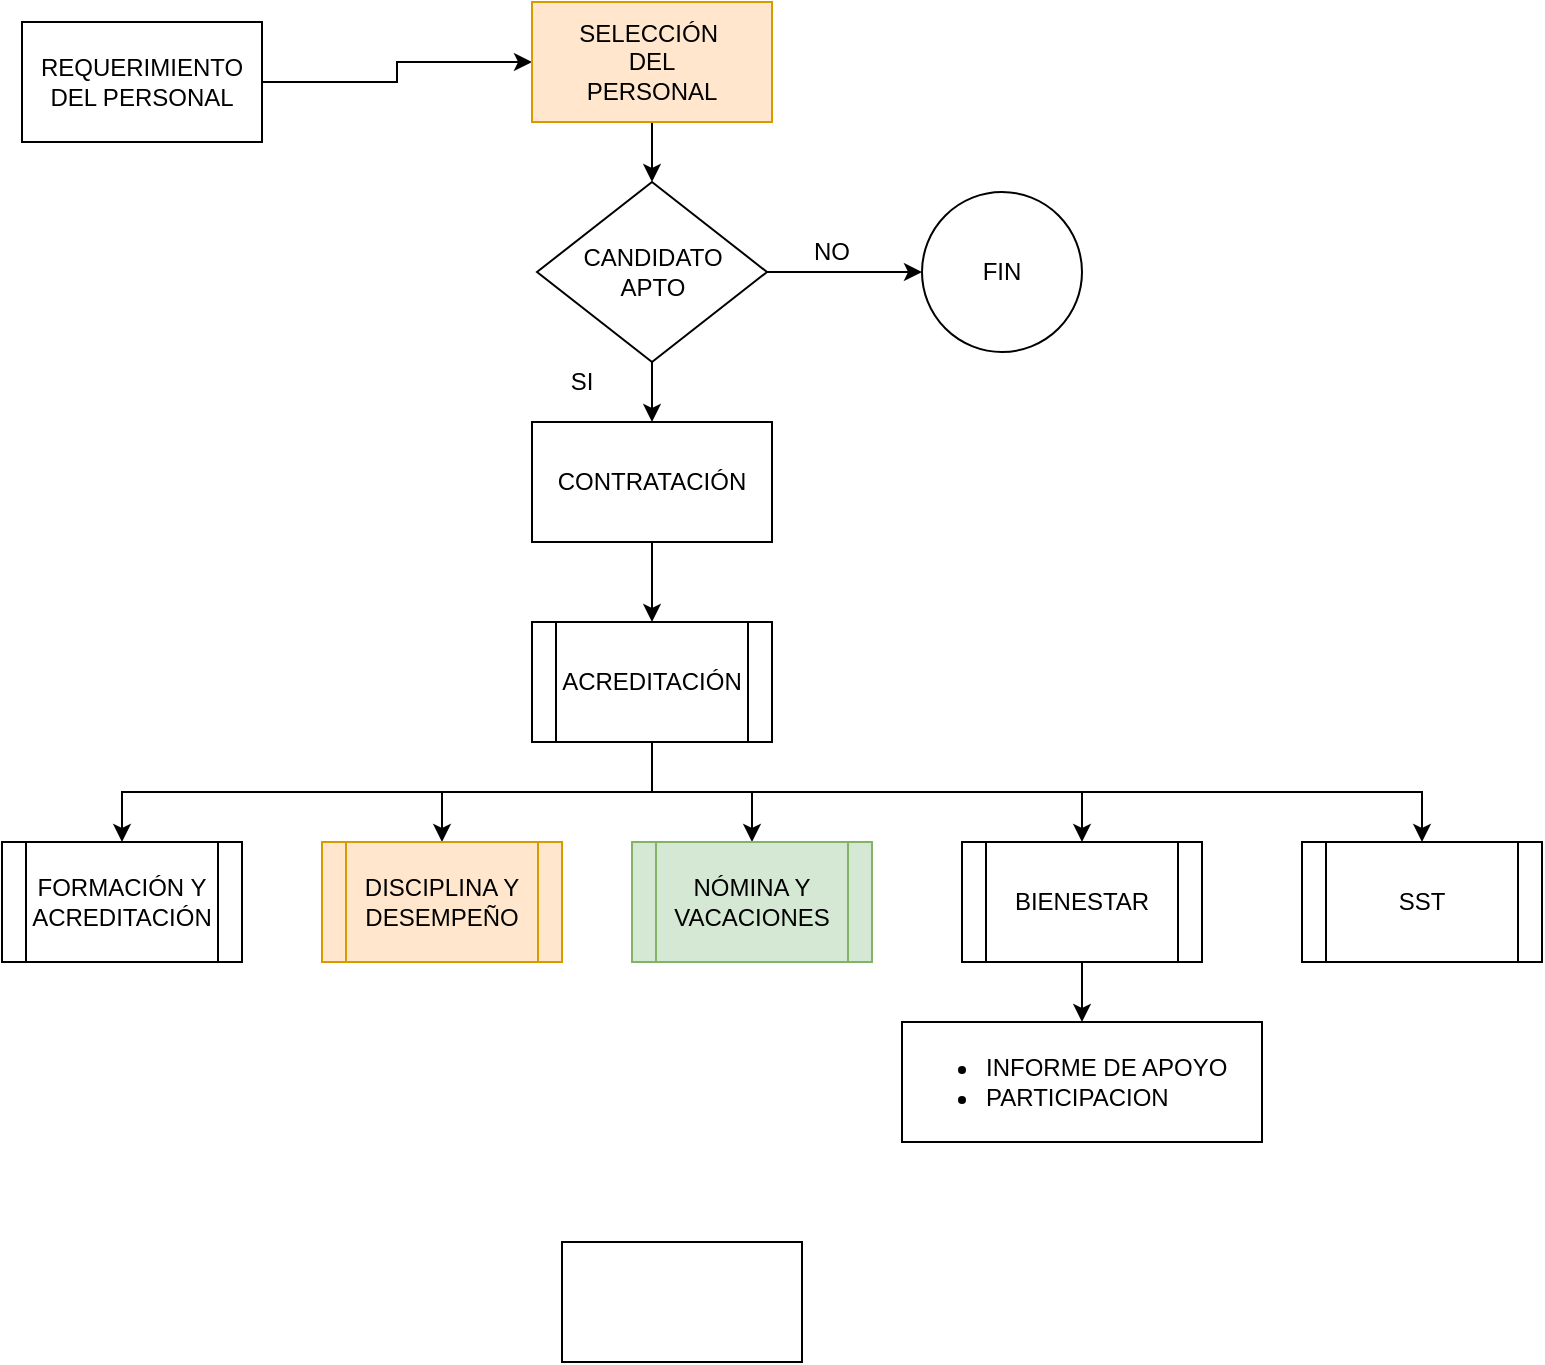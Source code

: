 <mxfile version="20.2.2" type="github">
  <diagram id="T0ilVsNC7wKxDNPLaUD6" name="Page-1">
    <mxGraphModel dx="1426" dy="801" grid="1" gridSize="10" guides="1" tooltips="1" connect="1" arrows="1" fold="1" page="1" pageScale="1" pageWidth="850" pageHeight="1100" math="0" shadow="0">
      <root>
        <mxCell id="0" />
        <mxCell id="1" parent="0" />
        <mxCell id="-1c-Uow--uqYdpP_RSEN-9" style="edgeStyle=orthogonalEdgeStyle;rounded=0;orthogonalLoop=1;jettySize=auto;html=1;exitX=1;exitY=0.5;exitDx=0;exitDy=0;" parent="1" source="-1c-Uow--uqYdpP_RSEN-1" target="-1c-Uow--uqYdpP_RSEN-8" edge="1">
          <mxGeometry relative="1" as="geometry" />
        </mxCell>
        <mxCell id="-1c-Uow--uqYdpP_RSEN-1" value="REQUERIMIENTO DEL PERSONAL" style="rounded=0;whiteSpace=wrap;html=1;" parent="1" vertex="1">
          <mxGeometry x="60" y="130" width="120" height="60" as="geometry" />
        </mxCell>
        <mxCell id="-1c-Uow--uqYdpP_RSEN-11" style="edgeStyle=orthogonalEdgeStyle;rounded=0;orthogonalLoop=1;jettySize=auto;html=1;exitX=1;exitY=0.5;exitDx=0;exitDy=0;" parent="1" source="-1c-Uow--uqYdpP_RSEN-2" target="-1c-Uow--uqYdpP_RSEN-4" edge="1">
          <mxGeometry relative="1" as="geometry" />
        </mxCell>
        <mxCell id="-1c-Uow--uqYdpP_RSEN-12" style="edgeStyle=orthogonalEdgeStyle;rounded=0;orthogonalLoop=1;jettySize=auto;html=1;exitX=0.5;exitY=1;exitDx=0;exitDy=0;entryX=0.5;entryY=0;entryDx=0;entryDy=0;" parent="1" source="-1c-Uow--uqYdpP_RSEN-2" target="-1c-Uow--uqYdpP_RSEN-6" edge="1">
          <mxGeometry relative="1" as="geometry" />
        </mxCell>
        <mxCell id="-1c-Uow--uqYdpP_RSEN-2" value="CANDIDATO&lt;br&gt;APTO" style="rhombus;whiteSpace=wrap;html=1;" parent="1" vertex="1">
          <mxGeometry x="317.5" y="210" width="115" height="90" as="geometry" />
        </mxCell>
        <mxCell id="-1c-Uow--uqYdpP_RSEN-4" value="FIN" style="ellipse;whiteSpace=wrap;html=1;aspect=fixed;" parent="1" vertex="1">
          <mxGeometry x="510" y="215" width="80" height="80" as="geometry" />
        </mxCell>
        <mxCell id="bKaEDpMlJGmUdyzLtjko-1" style="edgeStyle=orthogonalEdgeStyle;rounded=0;orthogonalLoop=1;jettySize=auto;html=1;exitX=0.5;exitY=1;exitDx=0;exitDy=0;entryX=0.5;entryY=0;entryDx=0;entryDy=0;" edge="1" parent="1" source="-1c-Uow--uqYdpP_RSEN-6" target="-1c-Uow--uqYdpP_RSEN-7">
          <mxGeometry relative="1" as="geometry" />
        </mxCell>
        <mxCell id="-1c-Uow--uqYdpP_RSEN-6" value="CONTRATACIÓN" style="rounded=0;whiteSpace=wrap;html=1;" parent="1" vertex="1">
          <mxGeometry x="315" y="330" width="120" height="60" as="geometry" />
        </mxCell>
        <mxCell id="bKaEDpMlJGmUdyzLtjko-2" style="edgeStyle=orthogonalEdgeStyle;rounded=0;orthogonalLoop=1;jettySize=auto;html=1;exitX=0.5;exitY=1;exitDx=0;exitDy=0;entryX=0.5;entryY=0;entryDx=0;entryDy=0;" edge="1" parent="1" source="-1c-Uow--uqYdpP_RSEN-7" target="-1c-Uow--uqYdpP_RSEN-24">
          <mxGeometry relative="1" as="geometry" />
        </mxCell>
        <mxCell id="bKaEDpMlJGmUdyzLtjko-3" style="edgeStyle=orthogonalEdgeStyle;rounded=0;orthogonalLoop=1;jettySize=auto;html=1;exitX=0.5;exitY=1;exitDx=0;exitDy=0;entryX=0.5;entryY=0;entryDx=0;entryDy=0;" edge="1" parent="1" source="-1c-Uow--uqYdpP_RSEN-7" target="-1c-Uow--uqYdpP_RSEN-21">
          <mxGeometry relative="1" as="geometry" />
        </mxCell>
        <mxCell id="bKaEDpMlJGmUdyzLtjko-4" style="edgeStyle=orthogonalEdgeStyle;rounded=0;orthogonalLoop=1;jettySize=auto;html=1;exitX=0.5;exitY=1;exitDx=0;exitDy=0;entryX=0.5;entryY=0;entryDx=0;entryDy=0;" edge="1" parent="1" source="-1c-Uow--uqYdpP_RSEN-7" target="-1c-Uow--uqYdpP_RSEN-20">
          <mxGeometry relative="1" as="geometry" />
        </mxCell>
        <mxCell id="bKaEDpMlJGmUdyzLtjko-5" style="edgeStyle=orthogonalEdgeStyle;rounded=0;orthogonalLoop=1;jettySize=auto;html=1;exitX=0.5;exitY=1;exitDx=0;exitDy=0;" edge="1" parent="1" source="-1c-Uow--uqYdpP_RSEN-7" target="-1c-Uow--uqYdpP_RSEN-22">
          <mxGeometry relative="1" as="geometry" />
        </mxCell>
        <mxCell id="bKaEDpMlJGmUdyzLtjko-6" style="edgeStyle=orthogonalEdgeStyle;rounded=0;orthogonalLoop=1;jettySize=auto;html=1;exitX=0.5;exitY=1;exitDx=0;exitDy=0;" edge="1" parent="1" source="-1c-Uow--uqYdpP_RSEN-7" target="-1c-Uow--uqYdpP_RSEN-23">
          <mxGeometry relative="1" as="geometry" />
        </mxCell>
        <mxCell id="-1c-Uow--uqYdpP_RSEN-7" value="ACREDITACIÓN" style="shape=process;whiteSpace=wrap;html=1;backgroundOutline=1;" parent="1" vertex="1">
          <mxGeometry x="315" y="430" width="120" height="60" as="geometry" />
        </mxCell>
        <mxCell id="-1c-Uow--uqYdpP_RSEN-10" style="edgeStyle=orthogonalEdgeStyle;rounded=0;orthogonalLoop=1;jettySize=auto;html=1;exitX=0.5;exitY=1;exitDx=0;exitDy=0;entryX=0.5;entryY=0;entryDx=0;entryDy=0;" parent="1" source="-1c-Uow--uqYdpP_RSEN-8" target="-1c-Uow--uqYdpP_RSEN-2" edge="1">
          <mxGeometry relative="1" as="geometry" />
        </mxCell>
        <mxCell id="-1c-Uow--uqYdpP_RSEN-8" value="SELECCIÓN&amp;nbsp;&lt;br&gt;DEL&lt;br&gt;PERSONAL" style="rounded=0;whiteSpace=wrap;html=1;fillColor=#ffe6cc;strokeColor=#d79b00;" parent="1" vertex="1">
          <mxGeometry x="315" y="120" width="120" height="60" as="geometry" />
        </mxCell>
        <mxCell id="-1c-Uow--uqYdpP_RSEN-14" value="NO" style="text;html=1;strokeColor=none;fillColor=none;align=center;verticalAlign=middle;whiteSpace=wrap;rounded=0;" parent="1" vertex="1">
          <mxGeometry x="435" y="230" width="60" height="30" as="geometry" />
        </mxCell>
        <mxCell id="-1c-Uow--uqYdpP_RSEN-15" value="SI" style="text;html=1;strokeColor=none;fillColor=none;align=center;verticalAlign=middle;whiteSpace=wrap;rounded=0;" parent="1" vertex="1">
          <mxGeometry x="310" y="295" width="60" height="30" as="geometry" />
        </mxCell>
        <mxCell id="-1c-Uow--uqYdpP_RSEN-20" value="NÓMINA Y VACACIONES" style="shape=process;whiteSpace=wrap;html=1;backgroundOutline=1;fillColor=#d5e8d4;strokeColor=#82b366;" parent="1" vertex="1">
          <mxGeometry x="365" y="540" width="120" height="60" as="geometry" />
        </mxCell>
        <mxCell id="-1c-Uow--uqYdpP_RSEN-21" value="DISCIPLINA Y DESEMPEÑO" style="shape=process;whiteSpace=wrap;html=1;backgroundOutline=1;fillColor=#ffe6cc;strokeColor=#d79b00;" parent="1" vertex="1">
          <mxGeometry x="210" y="540" width="120" height="60" as="geometry" />
        </mxCell>
        <mxCell id="bKaEDpMlJGmUdyzLtjko-12" style="edgeStyle=orthogonalEdgeStyle;rounded=0;orthogonalLoop=1;jettySize=auto;html=1;exitX=0.5;exitY=1;exitDx=0;exitDy=0;entryX=0.5;entryY=0;entryDx=0;entryDy=0;" edge="1" parent="1" source="-1c-Uow--uqYdpP_RSEN-22" target="bKaEDpMlJGmUdyzLtjko-11">
          <mxGeometry relative="1" as="geometry" />
        </mxCell>
        <mxCell id="-1c-Uow--uqYdpP_RSEN-22" value="BIENESTAR" style="shape=process;whiteSpace=wrap;html=1;backgroundOutline=1;" parent="1" vertex="1">
          <mxGeometry x="530" y="540" width="120" height="60" as="geometry" />
        </mxCell>
        <mxCell id="-1c-Uow--uqYdpP_RSEN-23" value="SST" style="shape=process;whiteSpace=wrap;html=1;backgroundOutline=1;" parent="1" vertex="1">
          <mxGeometry x="700" y="540" width="120" height="60" as="geometry" />
        </mxCell>
        <mxCell id="-1c-Uow--uqYdpP_RSEN-24" value="FORMACIÓN Y ACREDITACIÓN" style="shape=process;whiteSpace=wrap;html=1;backgroundOutline=1;" parent="1" vertex="1">
          <mxGeometry x="50" y="540" width="120" height="60" as="geometry" />
        </mxCell>
        <mxCell id="bKaEDpMlJGmUdyzLtjko-10" value="" style="rounded=0;whiteSpace=wrap;html=1;" vertex="1" parent="1">
          <mxGeometry x="330" y="740" width="120" height="60" as="geometry" />
        </mxCell>
        <mxCell id="bKaEDpMlJGmUdyzLtjko-11" value="&lt;ul&gt;&lt;li&gt;INFORME DE APOYO&lt;/li&gt;&lt;li&gt;PARTICIPACION&lt;/li&gt;&lt;/ul&gt;" style="rounded=0;whiteSpace=wrap;html=1;align=left;" vertex="1" parent="1">
          <mxGeometry x="500" y="630" width="180" height="60" as="geometry" />
        </mxCell>
      </root>
    </mxGraphModel>
  </diagram>
</mxfile>
